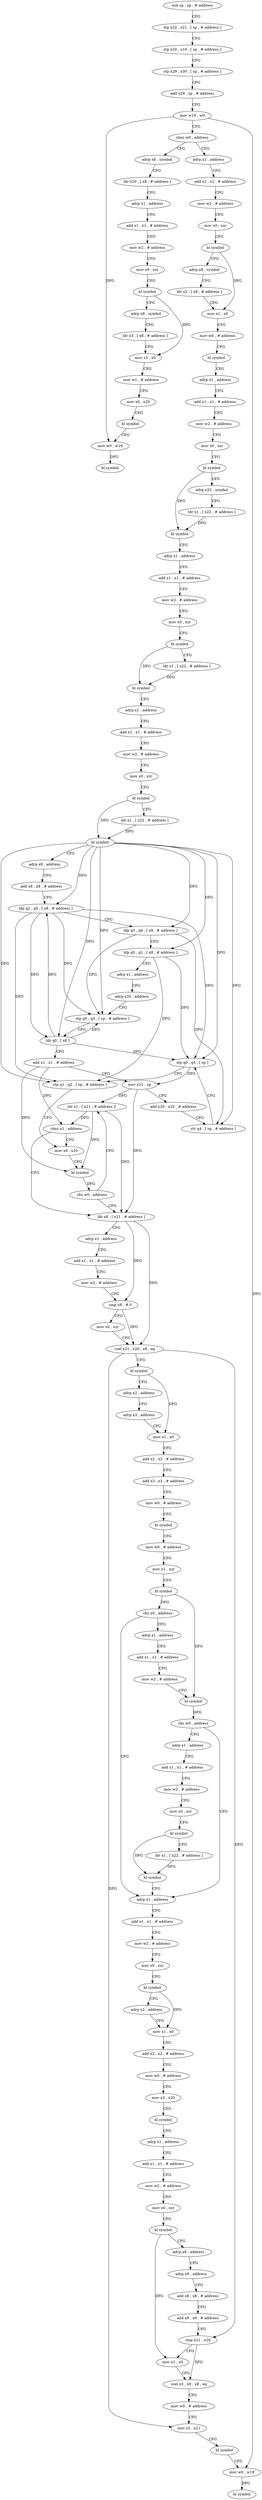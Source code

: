digraph "func" {
"4199436" [label = "sub sp , sp , # address" ]
"4199440" [label = "stp x22 , x21 , [ sp , # address ]" ]
"4199444" [label = "stp x20 , x19 , [ sp , # address ]" ]
"4199448" [label = "stp x29 , x30 , [ sp , # address ]" ]
"4199452" [label = "add x29 , sp , # address" ]
"4199456" [label = "mov w19 , w0" ]
"4199460" [label = "cbnz w0 , address" ]
"4199908" [label = "adrp x8 , symbol" ]
"4199464" [label = "adrp x1 , address" ]
"4199912" [label = "ldr x20 , [ x8 , # address ]" ]
"4199916" [label = "adrp x1 , address" ]
"4199920" [label = "add x1 , x1 , # address" ]
"4199924" [label = "mov w2 , # address" ]
"4199928" [label = "mov x0 , xzr" ]
"4199932" [label = "bl symbol" ]
"4199936" [label = "adrp x8 , symbol" ]
"4199940" [label = "ldr x3 , [ x8 , # address ]" ]
"4199944" [label = "mov x2 , x0" ]
"4199948" [label = "mov w1 , # address" ]
"4199952" [label = "mov x0 , x20" ]
"4199956" [label = "bl symbol" ]
"4199960" [label = "mov w0 , w19" ]
"4199964" [label = "bl symbol" ]
"4199468" [label = "add x1 , x1 , # address" ]
"4199472" [label = "mov w2 , # address" ]
"4199476" [label = "mov x0 , xzr" ]
"4199480" [label = "bl symbol" ]
"4199484" [label = "adrp x8 , symbol" ]
"4199488" [label = "ldr x2 , [ x8 , # address ]" ]
"4199492" [label = "mov x1 , x0" ]
"4199496" [label = "mov w0 , # address" ]
"4199500" [label = "bl symbol" ]
"4199504" [label = "adrp x1 , address" ]
"4199508" [label = "add x1 , x1 , # address" ]
"4199512" [label = "mov w2 , # address" ]
"4199516" [label = "mov x0 , xzr" ]
"4199520" [label = "bl symbol" ]
"4199524" [label = "adrp x22 , symbol" ]
"4199528" [label = "ldr x1 , [ x22 , # address ]" ]
"4199532" [label = "bl symbol" ]
"4199536" [label = "adrp x1 , address" ]
"4199540" [label = "add x1 , x1 , # address" ]
"4199544" [label = "mov w2 , # address" ]
"4199548" [label = "mov x0 , xzr" ]
"4199552" [label = "bl symbol" ]
"4199556" [label = "ldr x1 , [ x22 , # address ]" ]
"4199560" [label = "bl symbol" ]
"4199564" [label = "adrp x1 , address" ]
"4199568" [label = "add x1 , x1 , # address" ]
"4199572" [label = "mov w2 , # address" ]
"4199576" [label = "mov x0 , xzr" ]
"4199580" [label = "bl symbol" ]
"4199584" [label = "ldr x1 , [ x22 , # address ]" ]
"4199588" [label = "bl symbol" ]
"4199592" [label = "adrp x8 , address" ]
"4199596" [label = "add x8 , x8 , # address" ]
"4199600" [label = "ldp q2 , q0 , [ x8 , # address ]" ]
"4199604" [label = "ldp q3 , q4 , [ x8 , # address ]" ]
"4199608" [label = "ldp q5 , q1 , [ x8 , # address ]" ]
"4199612" [label = "adrp x1 , address" ]
"4199616" [label = "adrp x20 , address" ]
"4199620" [label = "stp q0 , q3 , [ sp , # address ]" ]
"4199624" [label = "ldr q0 , [ x8 ]" ]
"4199628" [label = "add x1 , x1 , # address" ]
"4199632" [label = "mov x21 , sp" ]
"4199636" [label = "add x20 , x20 , # address" ]
"4199640" [label = "str q4 , [ sp , # address ]" ]
"4199644" [label = "stp q0 , q5 , [ sp ]" ]
"4199648" [label = "stp q1 , q2 , [ sp , # address ]" ]
"4199652" [label = "mov x0 , x20" ]
"4199672" [label = "ldr x8 , [ x21 , # address ]" ]
"4199676" [label = "adrp x1 , address" ]
"4199680" [label = "add x1 , x1 , # address" ]
"4199684" [label = "mov w2 , # address" ]
"4199688" [label = "cmp x8 , # 0" ]
"4199692" [label = "mov x0 , xzr" ]
"4199696" [label = "csel x21 , x20 , x8 , eq" ]
"4199700" [label = "bl symbol" ]
"4199704" [label = "adrp x2 , address" ]
"4199708" [label = "adrp x3 , address" ]
"4199712" [label = "mov x1 , x0" ]
"4199716" [label = "add x2 , x2 , # address" ]
"4199720" [label = "add x3 , x3 , # address" ]
"4199724" [label = "mov w0 , # address" ]
"4199728" [label = "bl symbol" ]
"4199732" [label = "mov w0 , # address" ]
"4199736" [label = "mov x1 , xzr" ]
"4199740" [label = "bl symbol" ]
"4199744" [label = "cbz x0 , address" ]
"4199796" [label = "adrp x1 , address" ]
"4199748" [label = "adrp x1 , address" ]
"4199664" [label = "ldr x1 , [ x21 , # address ]!" ]
"4199668" [label = "cbnz x1 , address" ]
"4199800" [label = "add x1 , x1 , # address" ]
"4199804" [label = "mov w2 , # address" ]
"4199808" [label = "mov x0 , xzr" ]
"4199812" [label = "bl symbol" ]
"4199816" [label = "adrp x2 , address" ]
"4199820" [label = "mov x1 , x0" ]
"4199824" [label = "add x2 , x2 , # address" ]
"4199828" [label = "mov w0 , # address" ]
"4199832" [label = "mov x3 , x20" ]
"4199836" [label = "bl symbol" ]
"4199840" [label = "adrp x1 , address" ]
"4199844" [label = "add x1 , x1 , # address" ]
"4199848" [label = "mov w2 , # address" ]
"4199852" [label = "mov x0 , xzr" ]
"4199856" [label = "bl symbol" ]
"4199860" [label = "adrp x8 , address" ]
"4199864" [label = "adrp x9 , address" ]
"4199868" [label = "add x8 , x8 , # address" ]
"4199872" [label = "add x9 , x9 , # address" ]
"4199876" [label = "cmp x21 , x20" ]
"4199880" [label = "mov x1 , x0" ]
"4199884" [label = "csel x3 , x9 , x8 , eq" ]
"4199888" [label = "mov w0 , # address" ]
"4199892" [label = "mov x2 , x21" ]
"4199896" [label = "bl symbol" ]
"4199900" [label = "mov w0 , w19" ]
"4199904" [label = "bl symbol" ]
"4199752" [label = "add x1 , x1 , # address" ]
"4199756" [label = "mov w2 , # address" ]
"4199760" [label = "bl symbol" ]
"4199764" [label = "cbz w0 , address" ]
"4199768" [label = "adrp x1 , address" ]
"4199656" [label = "bl symbol" ]
"4199660" [label = "cbz w0 , address" ]
"4199772" [label = "add x1 , x1 , # address" ]
"4199776" [label = "mov w2 , # address" ]
"4199780" [label = "mov x0 , xzr" ]
"4199784" [label = "bl symbol" ]
"4199788" [label = "ldr x1 , [ x22 , # address ]" ]
"4199792" [label = "bl symbol" ]
"4199436" -> "4199440" [ label = "CFG" ]
"4199440" -> "4199444" [ label = "CFG" ]
"4199444" -> "4199448" [ label = "CFG" ]
"4199448" -> "4199452" [ label = "CFG" ]
"4199452" -> "4199456" [ label = "CFG" ]
"4199456" -> "4199460" [ label = "CFG" ]
"4199456" -> "4199960" [ label = "DFG" ]
"4199456" -> "4199900" [ label = "DFG" ]
"4199460" -> "4199908" [ label = "CFG" ]
"4199460" -> "4199464" [ label = "CFG" ]
"4199908" -> "4199912" [ label = "CFG" ]
"4199464" -> "4199468" [ label = "CFG" ]
"4199912" -> "4199916" [ label = "CFG" ]
"4199916" -> "4199920" [ label = "CFG" ]
"4199920" -> "4199924" [ label = "CFG" ]
"4199924" -> "4199928" [ label = "CFG" ]
"4199928" -> "4199932" [ label = "CFG" ]
"4199932" -> "4199936" [ label = "CFG" ]
"4199932" -> "4199944" [ label = "DFG" ]
"4199936" -> "4199940" [ label = "CFG" ]
"4199940" -> "4199944" [ label = "CFG" ]
"4199944" -> "4199948" [ label = "CFG" ]
"4199948" -> "4199952" [ label = "CFG" ]
"4199952" -> "4199956" [ label = "CFG" ]
"4199956" -> "4199960" [ label = "CFG" ]
"4199960" -> "4199964" [ label = "DFG" ]
"4199468" -> "4199472" [ label = "CFG" ]
"4199472" -> "4199476" [ label = "CFG" ]
"4199476" -> "4199480" [ label = "CFG" ]
"4199480" -> "4199484" [ label = "CFG" ]
"4199480" -> "4199492" [ label = "DFG" ]
"4199484" -> "4199488" [ label = "CFG" ]
"4199488" -> "4199492" [ label = "CFG" ]
"4199492" -> "4199496" [ label = "CFG" ]
"4199496" -> "4199500" [ label = "CFG" ]
"4199500" -> "4199504" [ label = "CFG" ]
"4199504" -> "4199508" [ label = "CFG" ]
"4199508" -> "4199512" [ label = "CFG" ]
"4199512" -> "4199516" [ label = "CFG" ]
"4199516" -> "4199520" [ label = "CFG" ]
"4199520" -> "4199524" [ label = "CFG" ]
"4199520" -> "4199532" [ label = "DFG" ]
"4199524" -> "4199528" [ label = "CFG" ]
"4199528" -> "4199532" [ label = "DFG" ]
"4199532" -> "4199536" [ label = "CFG" ]
"4199536" -> "4199540" [ label = "CFG" ]
"4199540" -> "4199544" [ label = "CFG" ]
"4199544" -> "4199548" [ label = "CFG" ]
"4199548" -> "4199552" [ label = "CFG" ]
"4199552" -> "4199556" [ label = "CFG" ]
"4199552" -> "4199560" [ label = "DFG" ]
"4199556" -> "4199560" [ label = "DFG" ]
"4199560" -> "4199564" [ label = "CFG" ]
"4199564" -> "4199568" [ label = "CFG" ]
"4199568" -> "4199572" [ label = "CFG" ]
"4199572" -> "4199576" [ label = "CFG" ]
"4199576" -> "4199580" [ label = "CFG" ]
"4199580" -> "4199584" [ label = "CFG" ]
"4199580" -> "4199588" [ label = "DFG" ]
"4199584" -> "4199588" [ label = "DFG" ]
"4199588" -> "4199592" [ label = "CFG" ]
"4199588" -> "4199600" [ label = "DFG" ]
"4199588" -> "4199620" [ label = "DFG" ]
"4199588" -> "4199624" [ label = "DFG" ]
"4199588" -> "4199644" [ label = "DFG" ]
"4199588" -> "4199608" [ label = "DFG" ]
"4199588" -> "4199648" [ label = "DFG" ]
"4199588" -> "4199604" [ label = "DFG" ]
"4199588" -> "4199640" [ label = "DFG" ]
"4199592" -> "4199596" [ label = "CFG" ]
"4199596" -> "4199600" [ label = "CFG" ]
"4199600" -> "4199604" [ label = "CFG" ]
"4199600" -> "4199620" [ label = "DFG" ]
"4199600" -> "4199624" [ label = "DFG" ]
"4199600" -> "4199644" [ label = "DFG" ]
"4199600" -> "4199648" [ label = "DFG" ]
"4199604" -> "4199608" [ label = "CFG" ]
"4199604" -> "4199620" [ label = "DFG" ]
"4199604" -> "4199640" [ label = "DFG" ]
"4199608" -> "4199612" [ label = "CFG" ]
"4199608" -> "4199644" [ label = "DFG" ]
"4199608" -> "4199648" [ label = "DFG" ]
"4199612" -> "4199616" [ label = "CFG" ]
"4199616" -> "4199620" [ label = "CFG" ]
"4199620" -> "4199624" [ label = "CFG" ]
"4199624" -> "4199628" [ label = "CFG" ]
"4199624" -> "4199600" [ label = "DFG" ]
"4199624" -> "4199620" [ label = "DFG" ]
"4199624" -> "4199644" [ label = "DFG" ]
"4199628" -> "4199632" [ label = "CFG" ]
"4199628" -> "4199656" [ label = "DFG" ]
"4199628" -> "4199668" [ label = "DFG" ]
"4199632" -> "4199636" [ label = "CFG" ]
"4199632" -> "4199672" [ label = "DFG" ]
"4199632" -> "4199664" [ label = "DFG" ]
"4199636" -> "4199640" [ label = "CFG" ]
"4199640" -> "4199644" [ label = "CFG" ]
"4199644" -> "4199648" [ label = "CFG" ]
"4199644" -> "4199632" [ label = "DFG" ]
"4199648" -> "4199652" [ label = "CFG" ]
"4199652" -> "4199656" [ label = "CFG" ]
"4199672" -> "4199676" [ label = "CFG" ]
"4199672" -> "4199688" [ label = "DFG" ]
"4199672" -> "4199696" [ label = "DFG" ]
"4199676" -> "4199680" [ label = "CFG" ]
"4199680" -> "4199684" [ label = "CFG" ]
"4199684" -> "4199688" [ label = "CFG" ]
"4199688" -> "4199692" [ label = "CFG" ]
"4199688" -> "4199696" [ label = "DFG" ]
"4199692" -> "4199696" [ label = "CFG" ]
"4199696" -> "4199700" [ label = "CFG" ]
"4199696" -> "4199876" [ label = "DFG" ]
"4199696" -> "4199892" [ label = "DFG" ]
"4199700" -> "4199704" [ label = "CFG" ]
"4199700" -> "4199712" [ label = "DFG" ]
"4199704" -> "4199708" [ label = "CFG" ]
"4199708" -> "4199712" [ label = "CFG" ]
"4199712" -> "4199716" [ label = "CFG" ]
"4199716" -> "4199720" [ label = "CFG" ]
"4199720" -> "4199724" [ label = "CFG" ]
"4199724" -> "4199728" [ label = "CFG" ]
"4199728" -> "4199732" [ label = "CFG" ]
"4199732" -> "4199736" [ label = "CFG" ]
"4199736" -> "4199740" [ label = "CFG" ]
"4199740" -> "4199744" [ label = "DFG" ]
"4199740" -> "4199760" [ label = "DFG" ]
"4199744" -> "4199796" [ label = "CFG" ]
"4199744" -> "4199748" [ label = "CFG" ]
"4199796" -> "4199800" [ label = "CFG" ]
"4199748" -> "4199752" [ label = "CFG" ]
"4199664" -> "4199668" [ label = "DFG" ]
"4199664" -> "4199656" [ label = "DFG" ]
"4199664" -> "4199672" [ label = "DFG" ]
"4199668" -> "4199652" [ label = "CFG" ]
"4199668" -> "4199672" [ label = "CFG" ]
"4199800" -> "4199804" [ label = "CFG" ]
"4199804" -> "4199808" [ label = "CFG" ]
"4199808" -> "4199812" [ label = "CFG" ]
"4199812" -> "4199816" [ label = "CFG" ]
"4199812" -> "4199820" [ label = "DFG" ]
"4199816" -> "4199820" [ label = "CFG" ]
"4199820" -> "4199824" [ label = "CFG" ]
"4199824" -> "4199828" [ label = "CFG" ]
"4199828" -> "4199832" [ label = "CFG" ]
"4199832" -> "4199836" [ label = "CFG" ]
"4199836" -> "4199840" [ label = "CFG" ]
"4199840" -> "4199844" [ label = "CFG" ]
"4199844" -> "4199848" [ label = "CFG" ]
"4199848" -> "4199852" [ label = "CFG" ]
"4199852" -> "4199856" [ label = "CFG" ]
"4199856" -> "4199860" [ label = "CFG" ]
"4199856" -> "4199880" [ label = "DFG" ]
"4199860" -> "4199864" [ label = "CFG" ]
"4199864" -> "4199868" [ label = "CFG" ]
"4199868" -> "4199872" [ label = "CFG" ]
"4199872" -> "4199876" [ label = "CFG" ]
"4199876" -> "4199880" [ label = "CFG" ]
"4199876" -> "4199884" [ label = "DFG" ]
"4199880" -> "4199884" [ label = "CFG" ]
"4199884" -> "4199888" [ label = "CFG" ]
"4199888" -> "4199892" [ label = "CFG" ]
"4199892" -> "4199896" [ label = "CFG" ]
"4199896" -> "4199900" [ label = "CFG" ]
"4199900" -> "4199904" [ label = "DFG" ]
"4199752" -> "4199756" [ label = "CFG" ]
"4199756" -> "4199760" [ label = "CFG" ]
"4199760" -> "4199764" [ label = "DFG" ]
"4199764" -> "4199796" [ label = "CFG" ]
"4199764" -> "4199768" [ label = "CFG" ]
"4199768" -> "4199772" [ label = "CFG" ]
"4199656" -> "4199660" [ label = "DFG" ]
"4199660" -> "4199672" [ label = "CFG" ]
"4199660" -> "4199664" [ label = "CFG" ]
"4199772" -> "4199776" [ label = "CFG" ]
"4199776" -> "4199780" [ label = "CFG" ]
"4199780" -> "4199784" [ label = "CFG" ]
"4199784" -> "4199788" [ label = "CFG" ]
"4199784" -> "4199792" [ label = "DFG" ]
"4199788" -> "4199792" [ label = "DFG" ]
"4199792" -> "4199796" [ label = "CFG" ]
}
